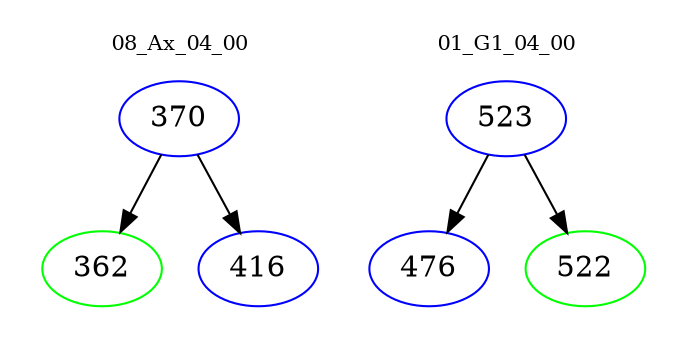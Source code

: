 digraph{
subgraph cluster_0 {
color = white
label = "08_Ax_04_00";
fontsize=10;
T0_370 [label="370", color="blue"]
T0_370 -> T0_362 [color="black"]
T0_362 [label="362", color="green"]
T0_370 -> T0_416 [color="black"]
T0_416 [label="416", color="blue"]
}
subgraph cluster_1 {
color = white
label = "01_G1_04_00";
fontsize=10;
T1_523 [label="523", color="blue"]
T1_523 -> T1_476 [color="black"]
T1_476 [label="476", color="blue"]
T1_523 -> T1_522 [color="black"]
T1_522 [label="522", color="green"]
}
}
